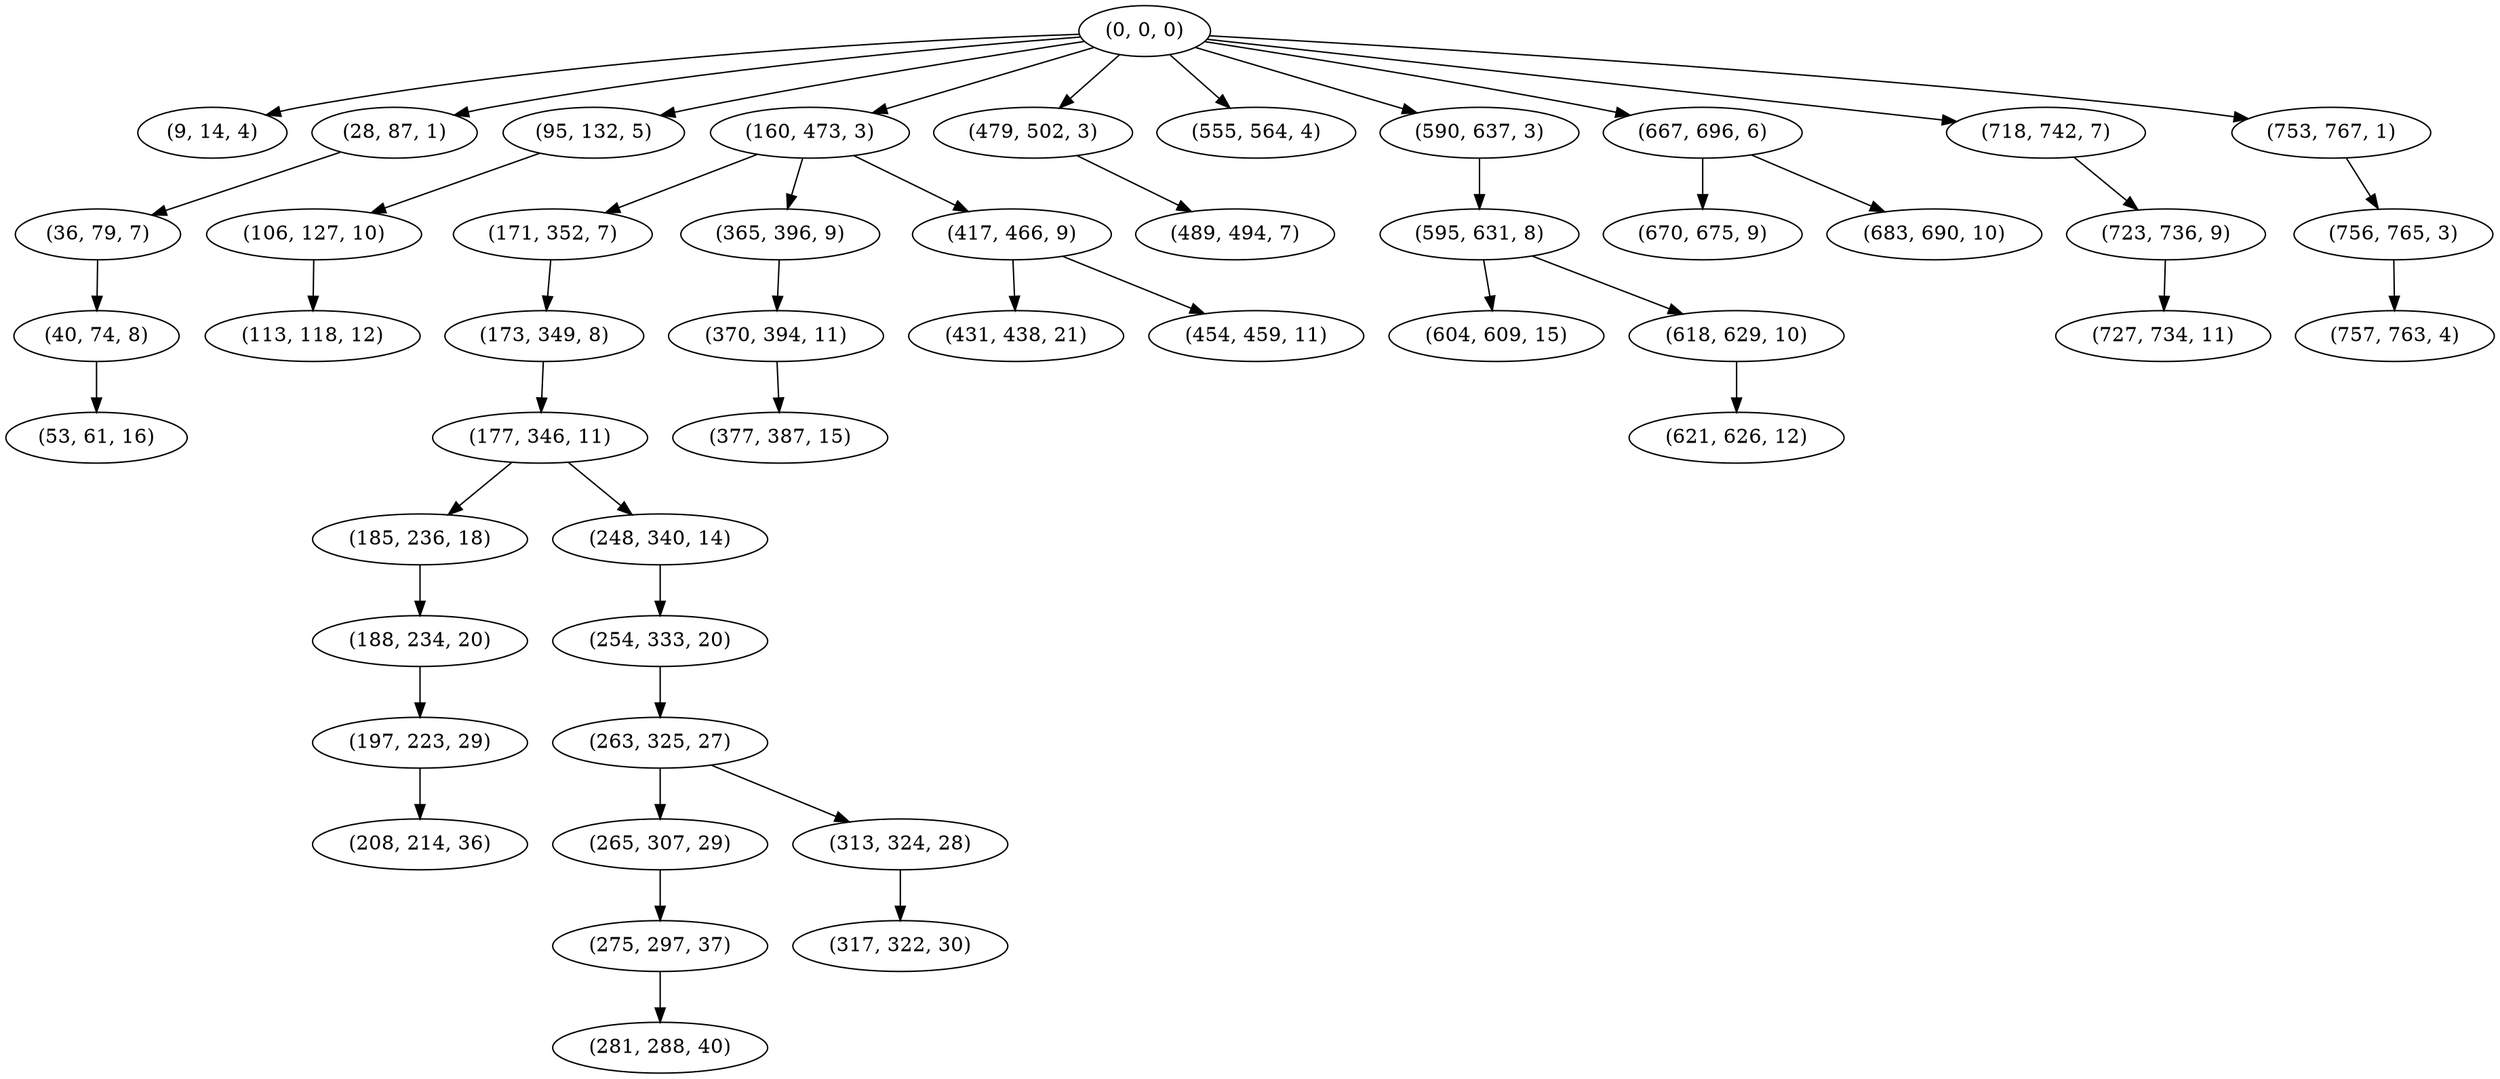 digraph tree {
    "(0, 0, 0)";
    "(9, 14, 4)";
    "(28, 87, 1)";
    "(36, 79, 7)";
    "(40, 74, 8)";
    "(53, 61, 16)";
    "(95, 132, 5)";
    "(106, 127, 10)";
    "(113, 118, 12)";
    "(160, 473, 3)";
    "(171, 352, 7)";
    "(173, 349, 8)";
    "(177, 346, 11)";
    "(185, 236, 18)";
    "(188, 234, 20)";
    "(197, 223, 29)";
    "(208, 214, 36)";
    "(248, 340, 14)";
    "(254, 333, 20)";
    "(263, 325, 27)";
    "(265, 307, 29)";
    "(275, 297, 37)";
    "(281, 288, 40)";
    "(313, 324, 28)";
    "(317, 322, 30)";
    "(365, 396, 9)";
    "(370, 394, 11)";
    "(377, 387, 15)";
    "(417, 466, 9)";
    "(431, 438, 21)";
    "(454, 459, 11)";
    "(479, 502, 3)";
    "(489, 494, 7)";
    "(555, 564, 4)";
    "(590, 637, 3)";
    "(595, 631, 8)";
    "(604, 609, 15)";
    "(618, 629, 10)";
    "(621, 626, 12)";
    "(667, 696, 6)";
    "(670, 675, 9)";
    "(683, 690, 10)";
    "(718, 742, 7)";
    "(723, 736, 9)";
    "(727, 734, 11)";
    "(753, 767, 1)";
    "(756, 765, 3)";
    "(757, 763, 4)";
    "(0, 0, 0)" -> "(9, 14, 4)";
    "(0, 0, 0)" -> "(28, 87, 1)";
    "(0, 0, 0)" -> "(95, 132, 5)";
    "(0, 0, 0)" -> "(160, 473, 3)";
    "(0, 0, 0)" -> "(479, 502, 3)";
    "(0, 0, 0)" -> "(555, 564, 4)";
    "(0, 0, 0)" -> "(590, 637, 3)";
    "(0, 0, 0)" -> "(667, 696, 6)";
    "(0, 0, 0)" -> "(718, 742, 7)";
    "(0, 0, 0)" -> "(753, 767, 1)";
    "(28, 87, 1)" -> "(36, 79, 7)";
    "(36, 79, 7)" -> "(40, 74, 8)";
    "(40, 74, 8)" -> "(53, 61, 16)";
    "(95, 132, 5)" -> "(106, 127, 10)";
    "(106, 127, 10)" -> "(113, 118, 12)";
    "(160, 473, 3)" -> "(171, 352, 7)";
    "(160, 473, 3)" -> "(365, 396, 9)";
    "(160, 473, 3)" -> "(417, 466, 9)";
    "(171, 352, 7)" -> "(173, 349, 8)";
    "(173, 349, 8)" -> "(177, 346, 11)";
    "(177, 346, 11)" -> "(185, 236, 18)";
    "(177, 346, 11)" -> "(248, 340, 14)";
    "(185, 236, 18)" -> "(188, 234, 20)";
    "(188, 234, 20)" -> "(197, 223, 29)";
    "(197, 223, 29)" -> "(208, 214, 36)";
    "(248, 340, 14)" -> "(254, 333, 20)";
    "(254, 333, 20)" -> "(263, 325, 27)";
    "(263, 325, 27)" -> "(265, 307, 29)";
    "(263, 325, 27)" -> "(313, 324, 28)";
    "(265, 307, 29)" -> "(275, 297, 37)";
    "(275, 297, 37)" -> "(281, 288, 40)";
    "(313, 324, 28)" -> "(317, 322, 30)";
    "(365, 396, 9)" -> "(370, 394, 11)";
    "(370, 394, 11)" -> "(377, 387, 15)";
    "(417, 466, 9)" -> "(431, 438, 21)";
    "(417, 466, 9)" -> "(454, 459, 11)";
    "(479, 502, 3)" -> "(489, 494, 7)";
    "(590, 637, 3)" -> "(595, 631, 8)";
    "(595, 631, 8)" -> "(604, 609, 15)";
    "(595, 631, 8)" -> "(618, 629, 10)";
    "(618, 629, 10)" -> "(621, 626, 12)";
    "(667, 696, 6)" -> "(670, 675, 9)";
    "(667, 696, 6)" -> "(683, 690, 10)";
    "(718, 742, 7)" -> "(723, 736, 9)";
    "(723, 736, 9)" -> "(727, 734, 11)";
    "(753, 767, 1)" -> "(756, 765, 3)";
    "(756, 765, 3)" -> "(757, 763, 4)";
}

